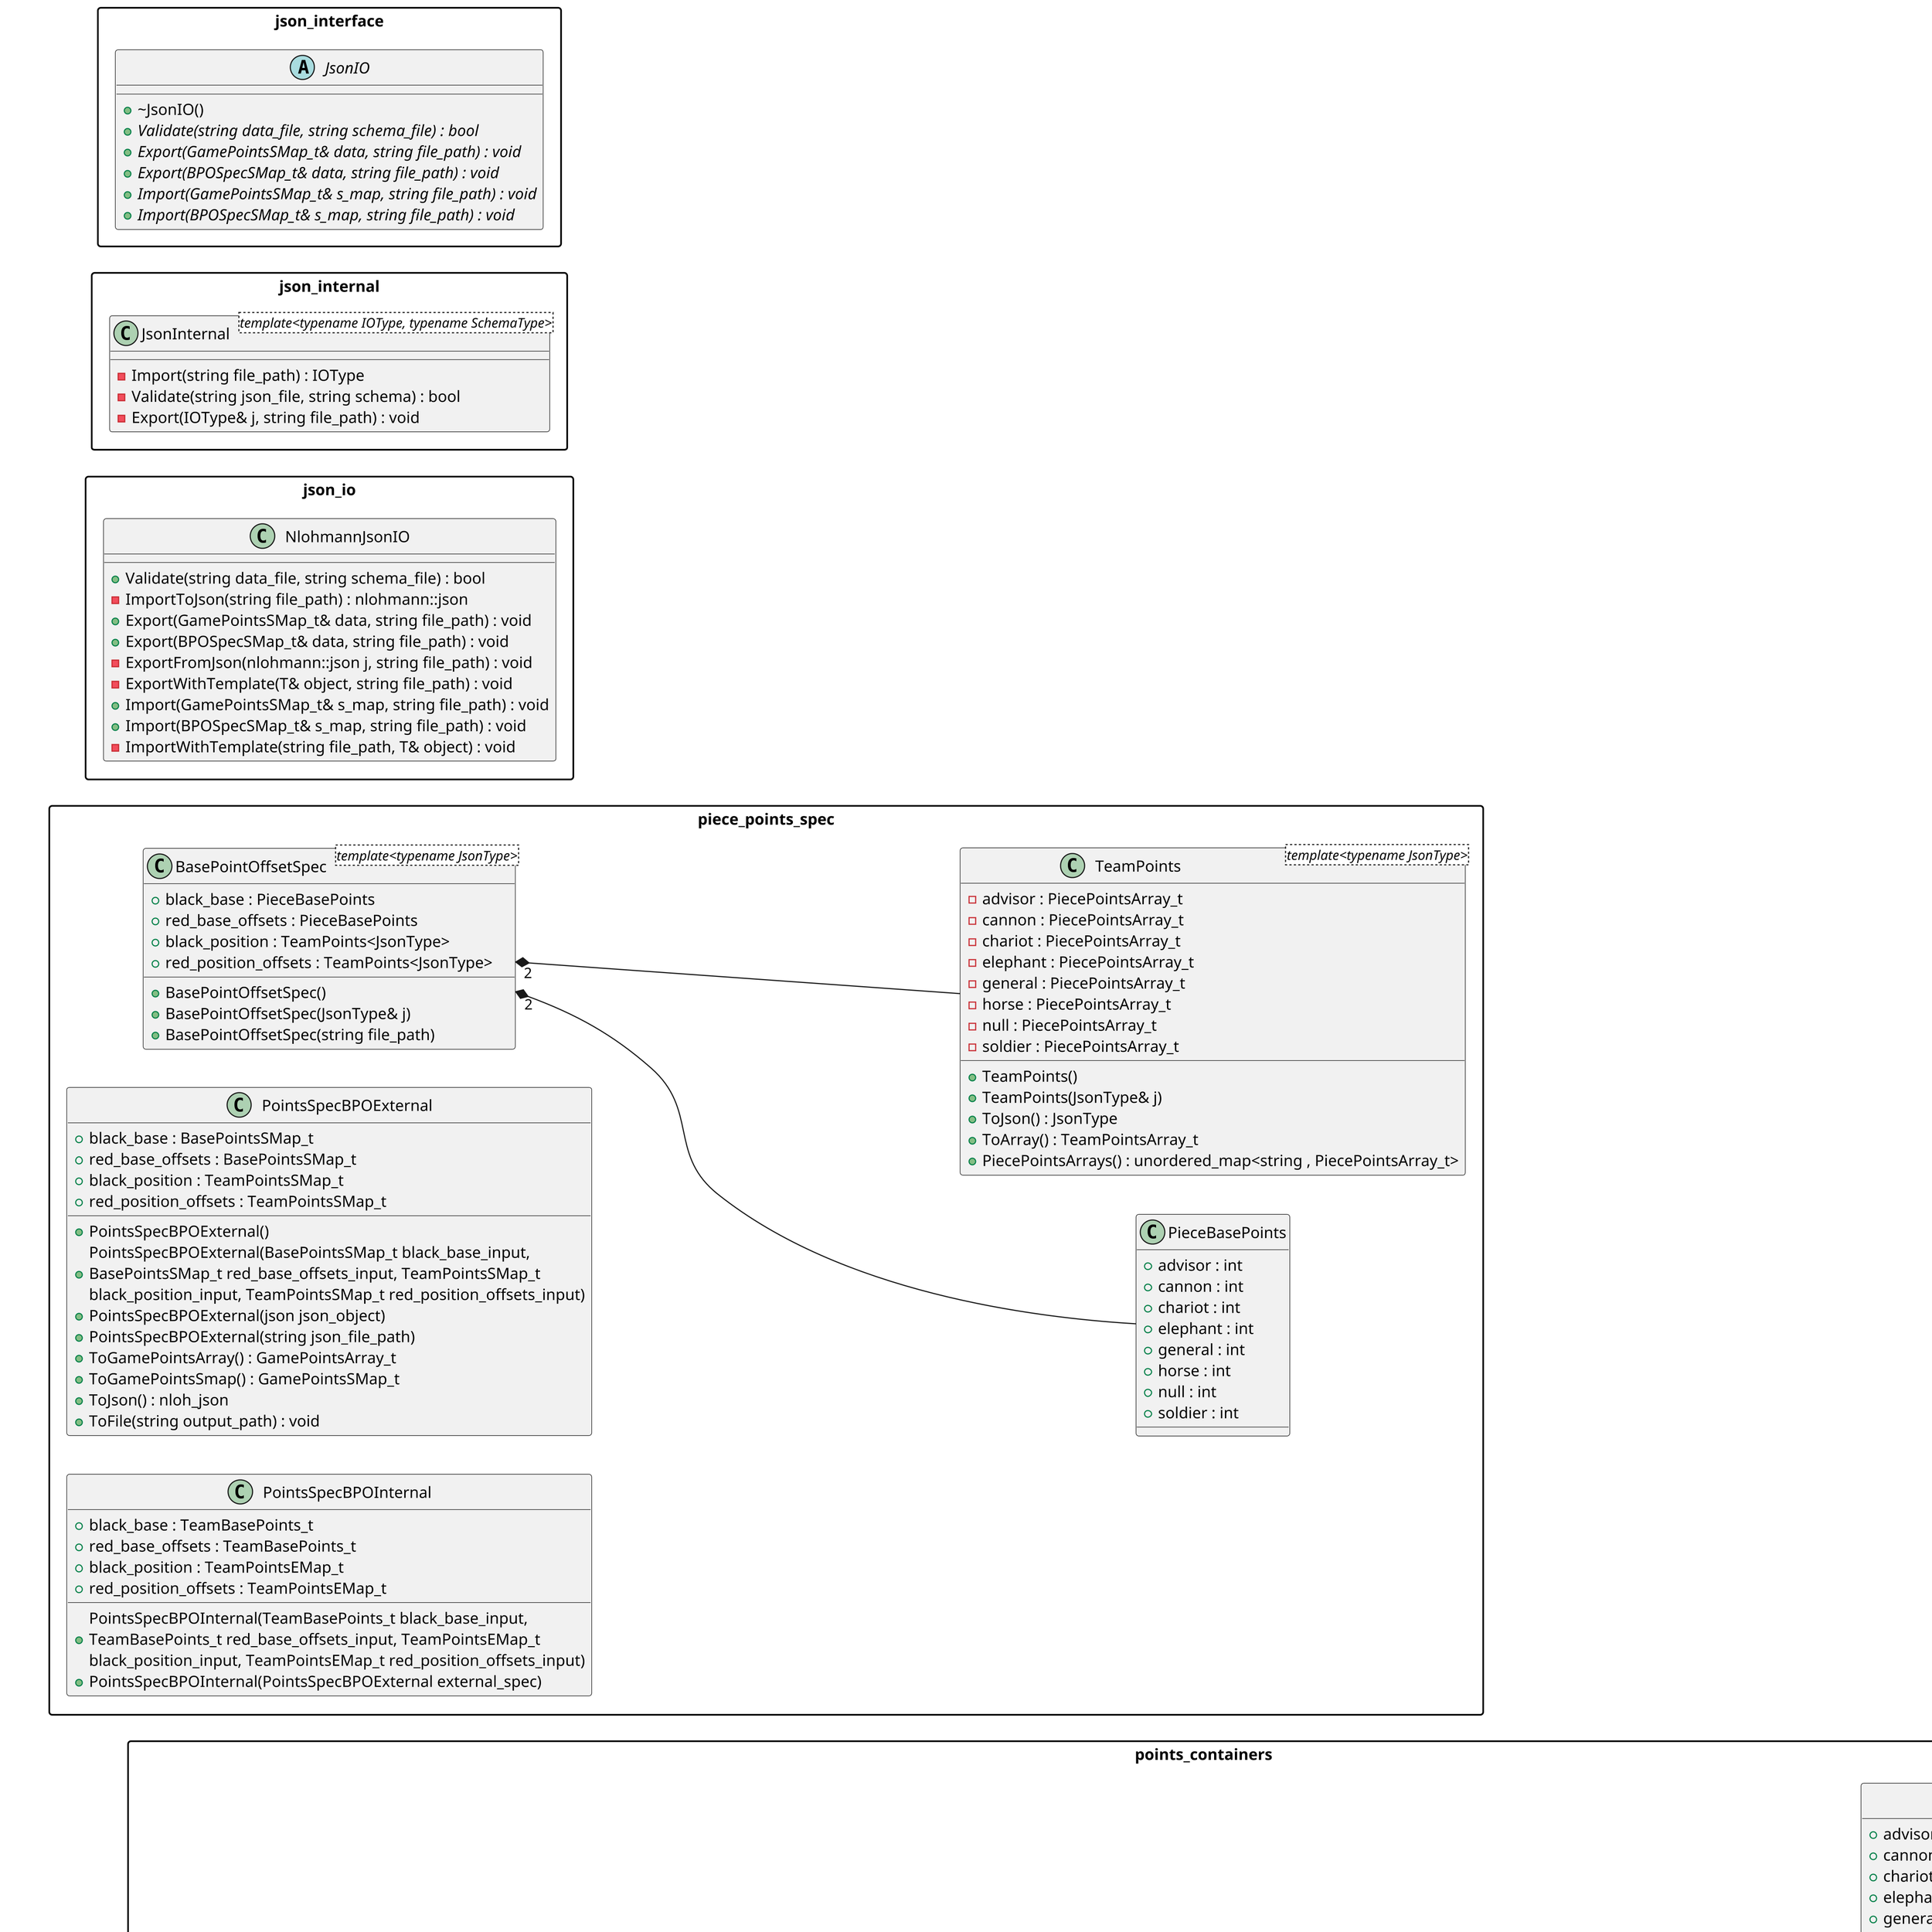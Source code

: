 @startuml
!define RECTANGLE_PACKAGE
skinparam dpi 300
skinparam packageStyle rect
skinparam wrapWidth 500
left to right direction
scale 0.75




/' Objects '/

class BoardStateSummarizer <template<typename ConcreteBoardStateSummarizer, typename KeyType>> {
	+GetTrData(int search_depth) : TranspositionTableSearchResult
	+GetState() : ZobristKey_t
	+FullBoardStateCalc(BoardMap_t& board_map) : void
	+RecordTrData(int search_depth, MinimaxResultType result_type, BestMoves& best_moves) : void
	+UpdateBoardState(const ExecutedMove& move) : void
}


class GameBoard {
	+GameBoard()
	+GameBoard(const BoardMapInt_t starting_board)
	-vector<function<void(ExecutedMove)
	-board_map_ : BoardMap_t
	+map() : BoardMap_t& {query}
	+ImplementExecuteMove(Move move) : ExecutedMove
	+GetOccupant(BoardSpace space) : GamePiece
	-move_calculator_ : MoveCalculator
	+ImplementCalcFinalMovesOf(PieceColor color) : MoveCollection
	+ImplementGetColor(BoardSpace space) : PieceColor
	+ImplementGetType(BoardSpace space) : PieceType
	+IsInCheck(PieceColor color) : bool
	-ViolatesRepeatRule(PieceColor color) : bool
	+GetMoveLog() : std::map<PieceColor , vector<ExecutedMove>>
	-move_log_ : std::map<PieceColor, vector<ExecutedMove>>
	+ImplementGetAllSpacesOccupiedBy(PieceColor color) : vector<BoardSpace>
	-AddToMoveLog(ExecutedMove executed_move) : void
	+ImplementAttachMoveCallback(function<void ( ExecutedMove )> callback) : void
	+ImplementUndoMove(ExecutedMove executed_move) : void
	-RemoveFromMoveLog(ExecutedMove executed_move) : void
	-SetOccupant(BoardSpace space, GamePiece piece) : void
	-UpdateHashCalculator(ExecutedMove executed_move) : void
}


class HashCalculator <template<typename KeyType>> {
	+HashCalculator(ZobristKeys<KeyType> zkeys)
	+HashCalculator()
	+ImplementGetState() : KeyType
	-board_state_ : KeyType
	-transposition_table_ : TranspositionTable<KeyType>
	+ImplementGetTrData(int search_depth) : TranspositionTableSearchResult
	-zkeys_ : ZobristKeys<KeyType>
	+ImplementFullBoardStateCalc(const BoardMap_t& board_map) : void
	+ImplementRecordTrData(int search_depth, MinimaxResultType result_type, BestMoves& best_moves) : void
	+ImplementUpdateBoardState(const ExecutedMove& move) : void
	-_ImplementUpdateBoardState(ExecutedMove move) : void
}


class MinimaxMoveEvaluator <template<typename ConcreteSpaceInfoProvider, typename ConcreteBoardStateSummarizer, typename ConcretePieceValueProvider>> {
	+MinimaxMoveEvaluator(PieceColor evaluating_player, int starting_search_depth, ConcreteSpaceInfoProvider& game_board, ConcretePieceValueProvider game_position_points)
	+MinimaxMoveEvaluator(PieceColor evaluating_player, int starting_search_depth, ConcreteSpaceInfoProvider& game_board)
	-EvaluateEndOfGameLeaf(PieceColor cur_player, MinimaxResultType& result_type) : BestMoves
	-EvaluateNonWinLeaf(PieceColor cur_player) : BestMoves
	-MinimaxRec(int remaining_search_depth, int alpha, int beta, PieceColor cur_player, SearchSummary& single_search_summary, bool use_transposition_table) : BestMoves
	-hash_calculator_ : ConcreteBoardStateSummarizer
	-game_position_points_ : ConcretePieceValueProvider
	-game_board_ : ConcreteSpaceInfoProvider&
	+ImplementSelectMove() : Move
	-RunMinimax(SearchSummary& single_search_summary, bool use_transposition_table) : Move
	-evaluating_player_ : PieceColor
	+GetPlayerTotal(PieceColor color) : Points_t
	-GetValueOfPieceAtPosition(PieceColor color, PieceType piece_type, BoardSpace space) : Points_t
	-RateMove(Move move, PieceColor cur_player) : RatedMove
	+GetSearchSummaries() : SearchSummaries
	-search_summaries_ : SearchSummaries
	+StartingSearchDepth() : int
	-num_move_selections_ : int
	-starting_search_depth_ : int
	+KeySizeBits() : size_t
	-GenerateRankedMoveList(PieceColor cur_player, MoveCollection& cur_player_moves) : std::vector<RatedMove>
}


class MoveCalculator {
	+MoveCalculator()
	+CalcAllMovesNoCheckTest(PieceColor color, const BoardMap_t& board_map) : MoveCollection
	-ImplementCalcAllMovesNoCheckTest(PieceColor color, const BoardMap_t& board_map) : MoveCollection
	-piece_dispatch_array_ : PieceDispatchArray_t
	-piece_moves_ : PieceMoves
	+IsOccupied(const BoardMap_t& board_map, const BoardSpace& space) : bool
	+CalcMovesFrom(const BoardSpace space, MoveCollection& team_moves, const BoardMap_t& board_map) : void
	-ImplementCalcMovesFrom(const BoardSpace space, MoveCollection& team_moves, const BoardMap_t& board_map) : void
}


class MoveEvaluatorInterface <template<typename ConcreteMoveEvaluator>> {
	+SelectMove() : Move
}


class PieceMoves {
	-{static} FwdDirection(PieceColor color) : BoardDirection
	-{static} ExistsAndPassesColorTest(const BoardMap_t& board_map, const BoardSpace& space, PieceColor moving_piece_color) : bool
	+AdvisorMoves(const BoardMap_t& board_map, PieceColor color, const BoardSpace& space, MoveCollection& team_moves) : void
	+CannonMoves(const BoardMap_t& board_map, PieceColor color, const BoardSpace& space, MoveCollection& team_moves) : void
	+ChariotMoves(const BoardMap_t& board_map, PieceColor color, const BoardSpace& space, MoveCollection& team_moves) : void
	+ElephantMoves(const BoardMap_t& board_map, PieceColor color, const BoardSpace& space, MoveCollection& team_moves) : void
	+FlyingGeneralMove(const BoardMap_t& board_map, PieceColor color, const BoardSpace& space, MoveCollection& team_moves) : void
	+GeneralMoves(const BoardMap_t& board_map, PieceColor color, const BoardSpace& space, MoveCollection& team_moves) : void
	+HorseMoves(const BoardMap_t& board_map, PieceColor color, const BoardSpace& space, MoveCollection& team_moves) : void
	+SoldierMoves(const BoardMap_t& board_map, PieceColor color, const BoardSpace& space, MoveCollection& team_moves) : void
	+StandardGeneralMoves(const BoardMap_t& board_map, PieceColor color, const BoardSpace& space, MoveCollection& team_moves) : void
}


class PieceValueProvider <template<typename ConcretePieceValueProvider>> {
	+GetValueOfPieceAtPosition(PieceColor color, PieceType piece_type, BoardSpace space) : Points_t
}


class RandomMoveEvaluator <template<typename ConcreteSpaceInfoProvider>> {
	+RandomMoveEvaluator(PieceColor evaluating_player, ConcreteSpaceInfoProvider& game_board)
	-game_board_ : ConcreteSpaceInfoProvider&
	+ImplementSelectMove() : Move
	-evaluating_player_ : PieceColor
}


class SpaceInfoProvider <template<typename ConcreteSpaceInfoProvider>> {
	+ExecuteMove(Move move) : ExecutedMove
	+CalcFinalMovesOf(PieceColor color) : MoveCollection
	+GetColor(BoardSpace space) : PieceColor
	+GetType(BoardSpace space) : PieceType
	+GetAllSpacesOccupiedBy(PieceColor color) : vector<BoardSpace>
	+AttachMoveCallback(function<void ( ExecutedMove )> callback) : void
	+UndoMove(ExecutedMove executed_move) : void
}


enum MinimaxResultType {
	kAlphaPrune
	kBetaPrune
	kEvaluatorLoses
	kEvaluatorWins
	kFullyEvaluatedNode
	kMax
	kMin
	kStandardLeaf
	kTrTableHit
	kUnknown
}


enum PieceColor {
	kBlk
	kNul
	kRed
}


enum PieceType {
	kAdv
	kCan
	kCha
	kEle
	kGen
	kHor
	kNnn
	kSol
}


class BestMoves {
	+best_moves : MoveCollection
	+best_eval : Points_t
}


class RatedMove {
	+move : Move
	+rating : Points_t
}


class ResultDepthCounts {
	+ResultDepthCounts(int max_search_depth)
	+data : std::vector<std::vector<int>>
	+Update(MinimaxResultType result_type, int search_depth) : void
}


class SearchSummaries {
	+NewExtraSearch(int search_depth, int search_number) : SearchSummary&
	+NewFirstSearch(int search_depth) : SearchSummary&
	+extra_searches : std::map<int, SearchSummary>
	+first_searches : std::vector<SearchSummary>
}


class SearchSummary {
	+SearchSummary(int max_search_depth)
	+best_moves : BestMoves
	+selected_move : Move
	+result_depth_counts : ResultDepthCounts
	+transposition_table_hits : ResultDepthCounts
	+num_nodes : int
	+time : std::chrono::duration<double, std::nano>
	+GetResultDepthCounts() : std::vector<std::vector<int>>
	+GetTranspositionTableHits() : std::vector<std::vector<int>>
	+SetBestMoves(BestMoves best_moves) : void
	+SetSelectedMove(Move selected_move) : void
	+SetTime(std::chrono::duration<double, std::nano> search_time) : void
	+Update(MinimaxResultType result_type, int search_depth, BestMoves best_moves) : void
	+UpdateTranspositionTableHits(MinimaxResultType result_type, int search_depth) : void
}


class TranspositionTable <template<typename KeyType>> {
	+GetData(KeyType board_state, int remaining_search_depth) : TranspositionTableSearchResult
	-data_ : unordered_map<KeyType, vector<TranspositionTableEntry>>
	+RecordData(KeyType state, int search_depth, MinimaxResultType result_type, BestMoves& best_moves) : void
}


class TranspositionTableEntry {
	+best_moves : BestMoves
	+result_type : MinimaxResultType
	+Score() : Points_t
	+remaining_search_depth : int
}


class TranspositionTableSearchResult {
	+table_entry : TranspositionTableEntry
	+found : bool
}


class ZobristKeys <template<typename KeyType>> {
	+ZobristKeys()
	+ZobristKeys(uint32_t seed)
	+ZobristKeys(KeyType new_turn_key, GameZarray_t& new_zarray)
	+ZobristKeys(json json_object)
	+ZobristKeys(string json_file_path)
	+{static} create_game_zarray(std::mt19937_64& gen_64) : GameZarray_t
	+zarray : GameZarray_t
	+GetHashValue(PieceColor color, PieceType piece_type, BoardSpace space) : KeyType
	+turn_key : KeyType
	+ToJson() : json
}


namespace points_containers {
	class BasePointsOffsetSpec {
		+BasePointsOffsetSpec()
		+BasePointsOffsetSpec(BPOSpecSMap_t s_map)
		+ToMap() : BPOSpecSMap_t
		+black : TeamBasePositionPair
		+red : TeamBasePositionPair
		-BlackNetPoints() : TeamPoints
		-RedNetPoints() : TeamPoints
	}

	class PieceBasePoints {
		+PieceBasePoints()
		+PieceBasePoints(BasePointsSMap_t base_points)
		+ToMap() : BasePointsSMap_t
		+advisor : int
		+cannon : int
		+chariot : int
		+elephant : int
		+general : int
		+horse : int
		+null : int
		+soldier : int
	}

	class TeamBasePositionPair {
		+TeamBasePositionPair()
		+TeamBasePositionPair(BasePointsSMap_t base_points_map, TeamPointsSMap_t team_points_map)
		+TeamBasePositionPair(PieceBasePoints base, TeamPoints position)
		+ToPairOfMaps() : BasePositionSMapPair_t
		+piece_base_points : PieceBasePoints
		+NetPoints() : TeamPoints
		+position_points : TeamPoints
	}

	class TeamPoints {
		+TeamPoints()
		+TeamPoints(TeamPointsSMap_t s_map)
		+TeamPoints(TeamPointsArray_t team_points_array)
		+advisor : PiecePointsArray_t
		+cannon : PiecePointsArray_t
		+chariot : PiecePointsArray_t
		+elephant : PiecePointsArray_t
		+general : PiecePointsArray_t
		+horse : PiecePointsArray_t
		+null : PiecePointsArray_t
		+soldier : PiecePointsArray_t
		+ToArray() : TeamPointsArray_t
		+ToMap() : TeamPointsSMap_t
	}
}


namespace piece_points_spec {
	class BasePointOffsetSpec <template<typename JsonType>> {
		+BasePointOffsetSpec()
		+BasePointOffsetSpec(JsonType& j)
		+BasePointOffsetSpec(string file_path)
		+black_base : PieceBasePoints
		+red_base_offsets : PieceBasePoints
		+black_position : TeamPoints<JsonType>
		+red_position_offsets : TeamPoints<JsonType>
	}

	class PieceBasePoints {
		+advisor : int
		+cannon : int
		+chariot : int
		+elephant : int
		+general : int
		+horse : int
		+null : int
		+soldier : int
	}

	class PointsSpecBPOExternal {
		+PointsSpecBPOExternal()
		+PointsSpecBPOExternal(BasePointsSMap_t black_base_input, BasePointsSMap_t red_base_offsets_input, TeamPointsSMap_t black_position_input, TeamPointsSMap_t red_position_offsets_input)
		+PointsSpecBPOExternal(json json_object)
		+PointsSpecBPOExternal(string json_file_path)
		+black_base : BasePointsSMap_t
		+red_base_offsets : BasePointsSMap_t
		+ToGamePointsArray() : GamePointsArray_t
		+ToGamePointsSmap() : GamePointsSMap_t
		+black_position : TeamPointsSMap_t
		+red_position_offsets : TeamPointsSMap_t
		+ToJson() : nloh_json
		+ToFile(string output_path) : void
	}

	class PointsSpecBPOInternal {
		+PointsSpecBPOInternal(TeamBasePoints_t black_base_input, TeamBasePoints_t red_base_offsets_input, TeamPointsEMap_t black_position_input, TeamPointsEMap_t red_position_offsets_input)
		+PointsSpecBPOInternal(PointsSpecBPOExternal external_spec)
		+black_base : TeamBasePoints_t
		+red_base_offsets : TeamBasePoints_t
		+black_position : TeamPointsEMap_t
		+red_position_offsets : TeamPointsEMap_t
	}

	class TeamPoints <template<typename JsonType>> {
		+TeamPoints()
		+TeamPoints(JsonType& j)
		+ToJson() : JsonType
		-advisor : PiecePointsArray_t
		-cannon : PiecePointsArray_t
		-chariot : PiecePointsArray_t
		-elephant : PiecePointsArray_t
		-general : PiecePointsArray_t
		-horse : PiecePointsArray_t
		-null : PiecePointsArray_t
		-soldier : PiecePointsArray_t
		+ToArray() : TeamPointsArray_t
		+PiecePointsArrays() : unordered_map<string , PiecePointsArray_t>
	}
}


namespace piece_points {
	class GamePointsArrayBuilder {
		+GamePointsArrayBuilder(PointsSpecBPOInternal internal_points_spec)
		+GamePointsArrayBuilder(PointsSpecBPOExternal external_points_spec)
		+GamePointsArrayBuilder(string spec_file_path)
		+BuildGamePointsArray() : GamePointsArray_t
		-points_spec_ : PointsSpecBPOInternal
		-ComputeBlackNetPoints() : TeamPointsArray_t
		-ComputeRedNetPoints() : TeamPointsArray_t
	}

	class PiecePoints {
		+PiecePoints()
		+PiecePoints(GamePointsArray_t game_points_array)
		+PiecePoints(GamePointsSMap_t s_map)
		+PiecePoints(json j)
		+PiecePoints(PointsSpecBPOInternal internal_bpo_spec)
		+PiecePoints(PointsSpecBPOExternal external_bpo_spec)
		+PiecePoints(string json_file)
		+points_array : GamePointsArray_t
		+ImplementGetValueOfPieceAtPosition(PieceColor color, PieceType piece_type, BoardSpace space) : Points_t
		+ToJson() : json
		+ToFile(string output_file) : void
	}
}


namespace json_io {
	class NlohmannJsonIO {
		+Validate(string data_file, string schema_file) : bool
		-ImportToJson(string file_path) : nlohmann::json
		+Export(GamePointsSMap_t& data, string file_path) : void
		+Export(BPOSpecSMap_t& data, string file_path) : void
		-ExportFromJson(nlohmann::json j, string file_path) : void
		-ExportWithTemplate(T& object, string file_path) : void
		+Import(GamePointsSMap_t& s_map, string file_path) : void
		+Import(BPOSpecSMap_t& s_map, string file_path) : void
		-ImportWithTemplate(string file_path, T& object) : void
	}
}


namespace json_internal {
	class JsonInternal <template<typename IOType, typename SchemaType>> {
		-Import(string file_path) : IOType
		-Validate(string json_file, string schema) : bool
		-Export(IOType& j, string file_path) : void
	}
}


namespace json_interface {
	abstract class JsonIO {
		+~JsonIO()
		+{abstract} Validate(string data_file, string schema_file) : bool
		+{abstract} Export(GamePointsSMap_t& data, string file_path) : void
		+{abstract} Export(BPOSpecSMap_t& data, string file_path) : void
		+{abstract} Import(GamePointsSMap_t& s_map, string file_path) : void
		+{abstract} Import(BPOSpecSMap_t& s_map, string file_path) : void
	}
}


namespace board_components {
	class BoardDirection {
		+file : BoardIdx_t
		+rank : BoardIdx_t
	}

	class BoardSpace {
		+file : BoardIdx_t
		+rank : BoardIdx_t
		+operator+(const BoardDirection direction) : BoardSpace {query}
		+IsInCastleOf(const PieceColor color) : bool {query}
		+IsInHomelandOf(const PieceColor color) : bool {query}
		+IsOnBoard() : bool {query}
		+operator!=(const BoardSpace other) : bool {query}
		+operator==(const BoardSpace other) : bool {query}
	}

	class CastleEdges {
		+max_file : BoardIdx_t
		+max_rank : BoardIdx_t
		+min_file : BoardIdx_t
		+min_rank : BoardIdx_t
	}

	class ExecutedMove {
		+destination_piece : GamePiece
		+moving_piece : GamePiece
		+spaces : Move
		+operator==(const ExecutedMove other) : bool
	}

	class GamePiece {
		+GamePiece()
		+GamePiece(int int_piece)
		+GamePiece(PieceType type, PieceColor color)
		+piece_color : PieceColor
		+piece_type : PieceType
		+operator==(const GamePiece& other) : bool {query}
	}

	class Move {
		+end : BoardSpace
		+start : BoardSpace
		+operator==(const Move other) : bool
	}

	class MoveCollection {
		+MoveCollection()
		+MoveCollection(vector<Move> my_moves)
		+MoveCollection(size_t reserve_size)
		+ContainsDestination(const BoardSpace& space) : bool
		+ContainsMove(const Move& move) : bool {query}
		+Size() : size_t {query}
		+moves : vector<Move>
		+Append(Move move) : void
		+Concat(vector<Move> other_moves) : void
		+Concat(MoveCollection other) : void
	}
}





/' Inheritance relationships '/

BoardStateSummarizer <|-- HashCalculator


MoveEvaluatorInterface <|-- MinimaxMoveEvaluator


MoveEvaluatorInterface <|-- RandomMoveEvaluator


PieceValueProvider <|-- piece_points.PiecePoints


SpaceInfoProvider <|-- GameBoard





/' Aggregation relationships '/

piece_points_spec.BasePointOffsetSpec "2" *-- piece_points_spec.PieceBasePoints


piece_points_spec.BasePointOffsetSpec "2" *-- piece_points_spec.TeamPoints


points_containers.BasePointsOffsetSpec "2" *-- points_containers.TeamBasePositionPair


board_components.ExecutedMove "2" *-- board_components.GamePiece


board_components.ExecutedMove *-- board_components.Move


GameBoard *-- MoveCalculator


GameBoard *-- PieceColor


board_components.GamePiece *-- PieceColor


board_components.GamePiece *-- PieceType


HashCalculator *-- TranspositionTable


HashCalculator *-- ZobristKeys


MinimaxMoveEvaluator *-- PieceColor


MinimaxMoveEvaluator *-- SearchSummaries


board_components.Move "2" *-- board_components.BoardSpace


MoveCalculator *-- PieceMoves


board_components.MoveCollection *-- board_components.Move


RandomMoveEvaluator *-- PieceColor


SearchSummaries "2" *-- SearchSummary


SearchSummary *-- BestMoves


SearchSummary "2" *-- ResultDepthCounts


points_containers.TeamBasePositionPair *-- points_containers.PieceBasePoints


points_containers.TeamBasePositionPair *-- points_containers.TeamPoints


TranspositionTable *-- TranspositionTableEntry


TranspositionTableEntry *-- BestMoves


TranspositionTableEntry *-- MinimaxResultType


TranspositionTableSearchResult *-- TranspositionTableEntry






/' Nested objects '/



@enduml

